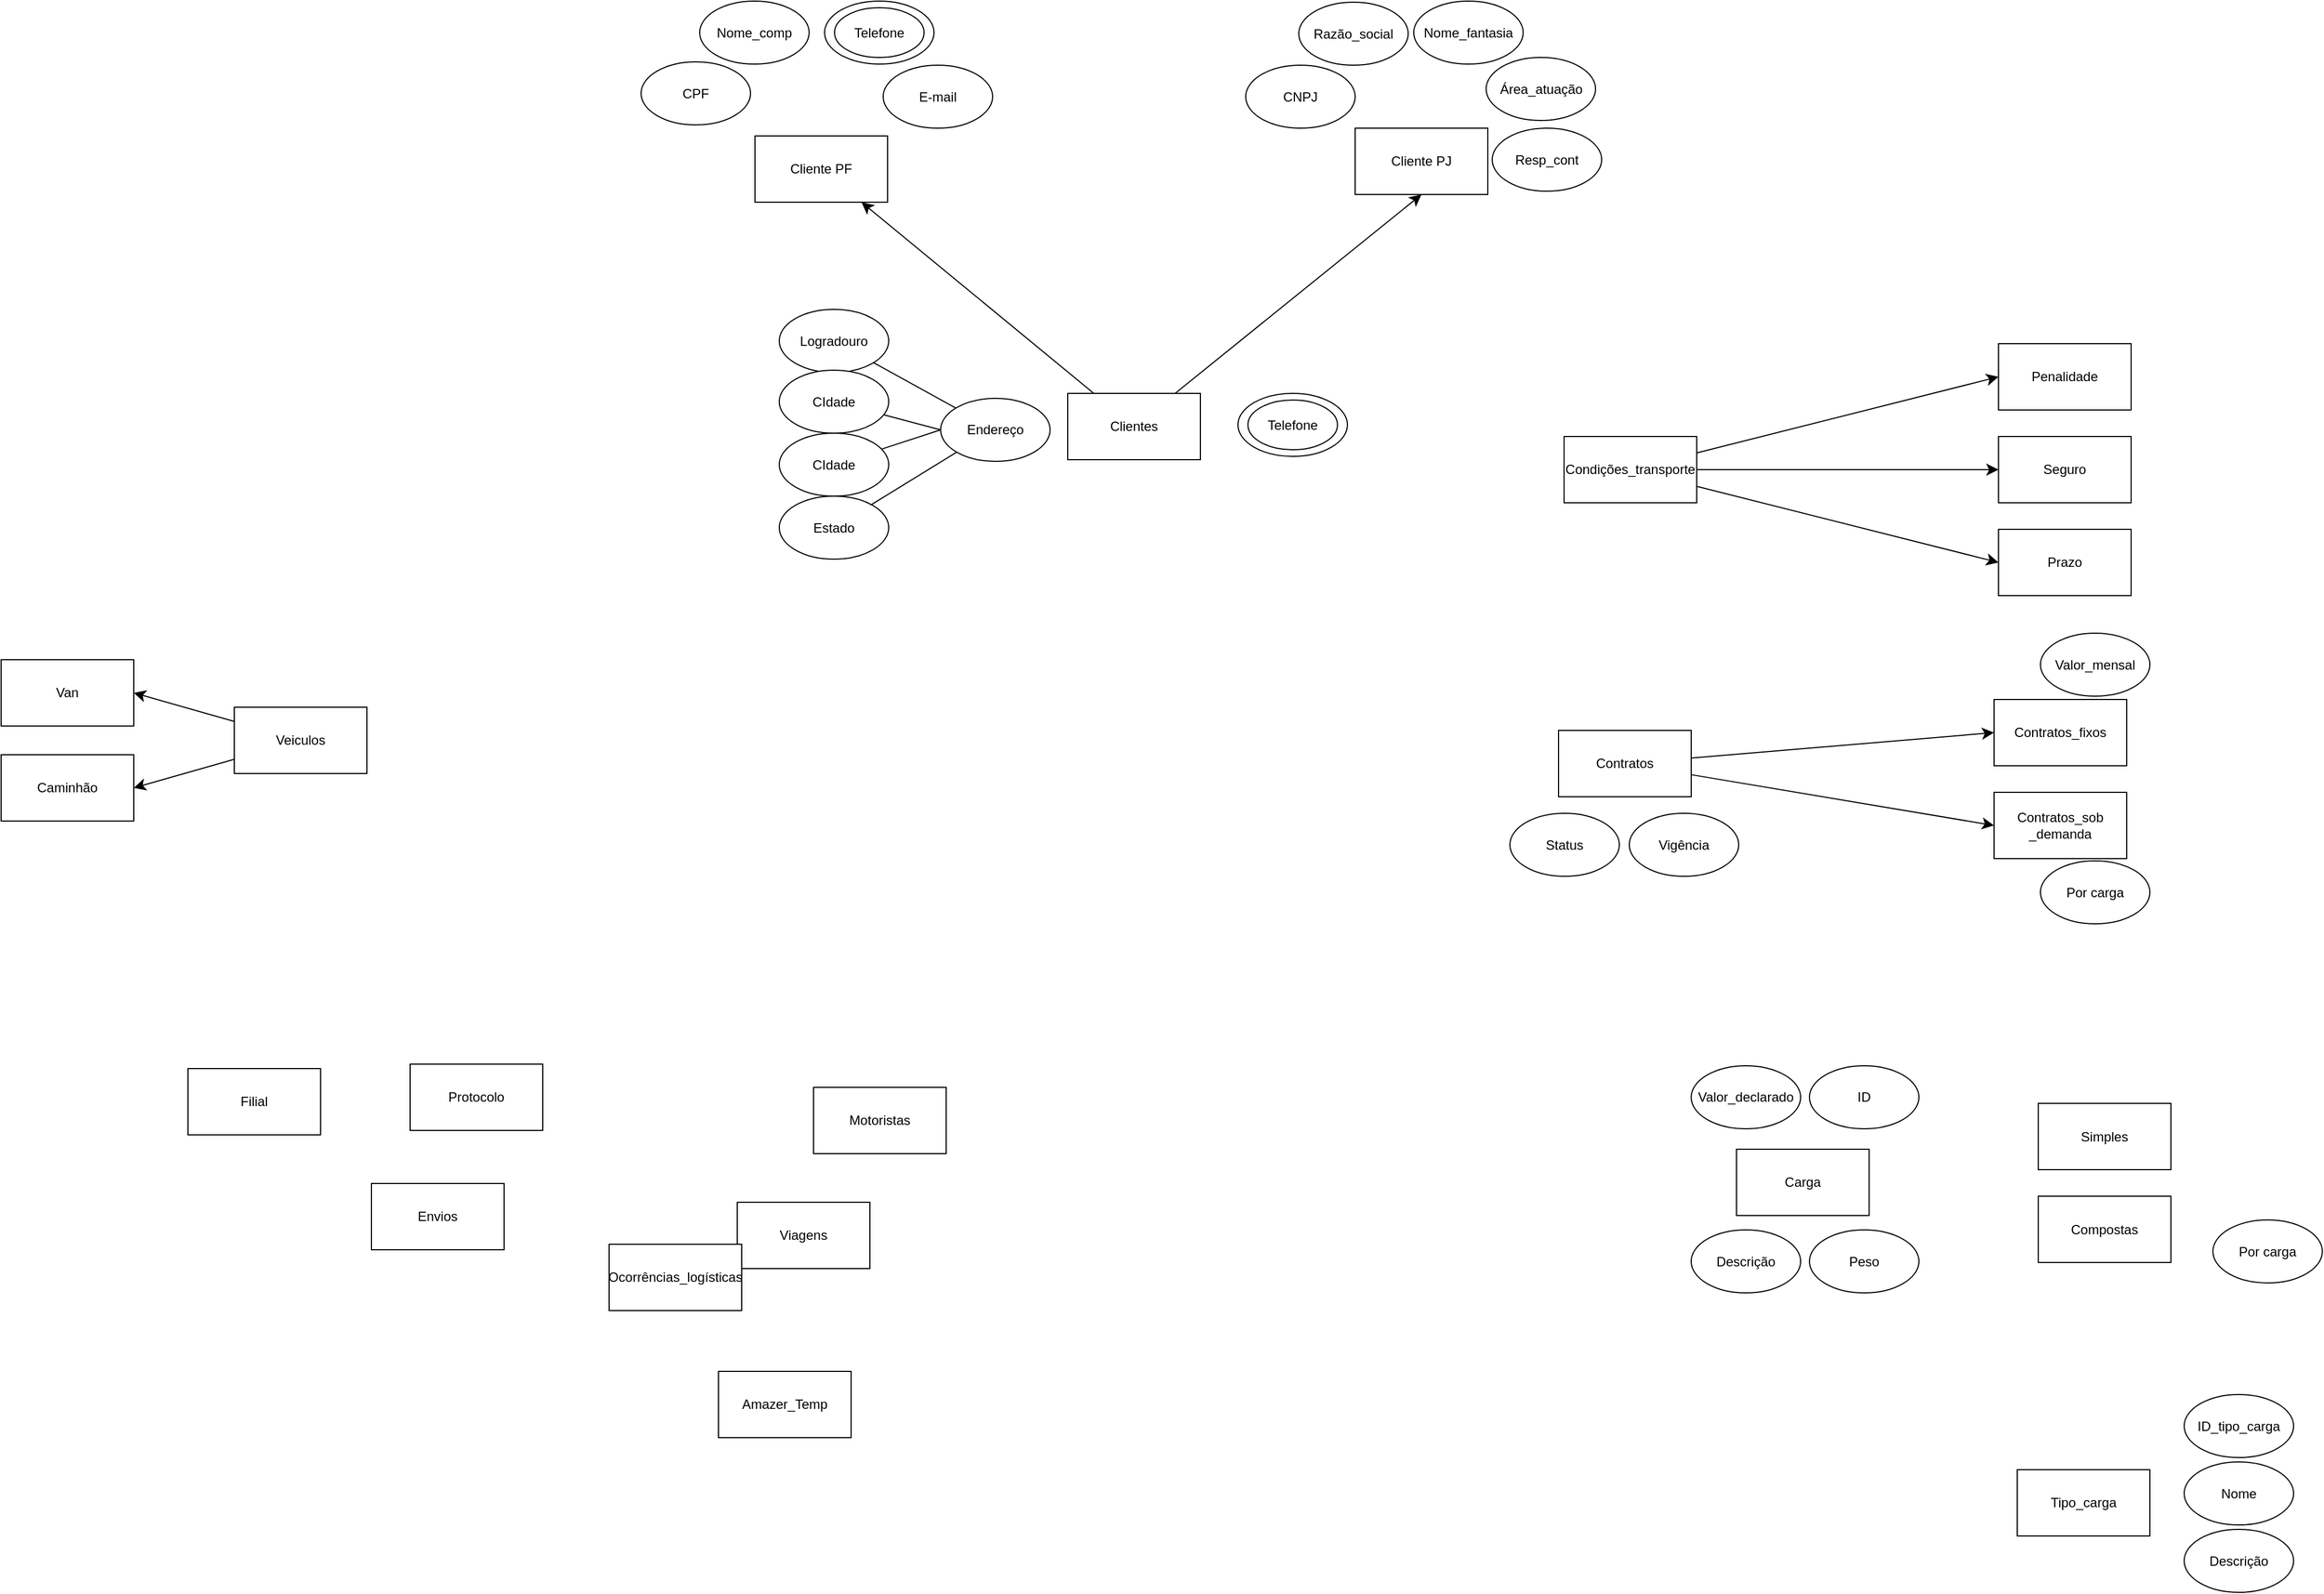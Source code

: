 <mxfile version="26.2.14">
  <diagram name="Página-1" id="iTK0nIs8eEKl5HLrY0HY">
    <mxGraphModel dx="2386" dy="1603" grid="0" gridSize="10" guides="1" tooltips="1" connect="1" arrows="1" fold="1" page="0" pageScale="1" pageWidth="827" pageHeight="1169" math="0" shadow="0">
      <root>
        <mxCell id="0" />
        <mxCell id="1" parent="0" />
        <mxCell id="TubKobpjzzUn3Yk9qgdD-2" value="Cliente PF" style="rounded=0;whiteSpace=wrap;html=1;" vertex="1" parent="1">
          <mxGeometry x="-49" y="-280" width="120" height="60" as="geometry" />
        </mxCell>
        <mxCell id="TubKobpjzzUn3Yk9qgdD-3" value="Cliente PJ" style="rounded=0;whiteSpace=wrap;html=1;" vertex="1" parent="1">
          <mxGeometry x="494" y="-287" width="120" height="60" as="geometry" />
        </mxCell>
        <mxCell id="TubKobpjzzUn3Yk9qgdD-75" style="edgeStyle=none;curved=1;rounded=0;orthogonalLoop=1;jettySize=auto;html=1;entryX=0;entryY=0.5;entryDx=0;entryDy=0;fontSize=12;startSize=8;endSize=8;" edge="1" parent="1" source="TubKobpjzzUn3Yk9qgdD-4" target="TubKobpjzzUn3Yk9qgdD-73">
          <mxGeometry relative="1" as="geometry" />
        </mxCell>
        <mxCell id="TubKobpjzzUn3Yk9qgdD-76" style="edgeStyle=none;curved=1;rounded=0;orthogonalLoop=1;jettySize=auto;html=1;entryX=0;entryY=0.5;entryDx=0;entryDy=0;fontSize=12;startSize=8;endSize=8;" edge="1" parent="1" source="TubKobpjzzUn3Yk9qgdD-4" target="TubKobpjzzUn3Yk9qgdD-74">
          <mxGeometry relative="1" as="geometry" />
        </mxCell>
        <mxCell id="TubKobpjzzUn3Yk9qgdD-4" value="Contratos" style="rounded=0;whiteSpace=wrap;html=1;" vertex="1" parent="1">
          <mxGeometry x="678" y="258" width="120" height="60" as="geometry" />
        </mxCell>
        <mxCell id="TubKobpjzzUn3Yk9qgdD-105" style="edgeStyle=none;curved=1;rounded=0;orthogonalLoop=1;jettySize=auto;html=1;entryX=1;entryY=0.5;entryDx=0;entryDy=0;fontSize=12;startSize=8;endSize=8;" edge="1" parent="1" source="TubKobpjzzUn3Yk9qgdD-5" target="TubKobpjzzUn3Yk9qgdD-103">
          <mxGeometry relative="1" as="geometry" />
        </mxCell>
        <mxCell id="TubKobpjzzUn3Yk9qgdD-106" style="edgeStyle=none;curved=1;rounded=0;orthogonalLoop=1;jettySize=auto;html=1;entryX=1;entryY=0.5;entryDx=0;entryDy=0;fontSize=12;startSize=8;endSize=8;" edge="1" parent="1" source="TubKobpjzzUn3Yk9qgdD-5" target="TubKobpjzzUn3Yk9qgdD-104">
          <mxGeometry relative="1" as="geometry" />
        </mxCell>
        <mxCell id="TubKobpjzzUn3Yk9qgdD-5" value="Veiculos" style="rounded=0;whiteSpace=wrap;html=1;" vertex="1" parent="1">
          <mxGeometry x="-520" y="237" width="120" height="60" as="geometry" />
        </mxCell>
        <mxCell id="TubKobpjzzUn3Yk9qgdD-6" value="Motoristas" style="rounded=0;whiteSpace=wrap;html=1;" vertex="1" parent="1">
          <mxGeometry x="4" y="581" width="120" height="60" as="geometry" />
        </mxCell>
        <mxCell id="TubKobpjzzUn3Yk9qgdD-7" value="Viagens" style="rounded=0;whiteSpace=wrap;html=1;" vertex="1" parent="1">
          <mxGeometry x="-65" y="685" width="120" height="60" as="geometry" />
        </mxCell>
        <mxCell id="TubKobpjzzUn3Yk9qgdD-8" value="Filial" style="rounded=0;whiteSpace=wrap;html=1;" vertex="1" parent="1">
          <mxGeometry x="-562" y="564" width="120" height="60" as="geometry" />
        </mxCell>
        <mxCell id="TubKobpjzzUn3Yk9qgdD-10" value="Amazer_Temp" style="rounded=0;whiteSpace=wrap;html=1;" vertex="1" parent="1">
          <mxGeometry x="-82" y="838" width="120" height="60" as="geometry" />
        </mxCell>
        <mxCell id="TubKobpjzzUn3Yk9qgdD-11" value="Ocorrências_logísticas" style="rounded=0;whiteSpace=wrap;html=1;" vertex="1" parent="1">
          <mxGeometry x="-181" y="723" width="120" height="60" as="geometry" />
        </mxCell>
        <mxCell id="TubKobpjzzUn3Yk9qgdD-12" value="Envios" style="rounded=0;whiteSpace=wrap;html=1;" vertex="1" parent="1">
          <mxGeometry x="-396" y="668" width="120" height="60" as="geometry" />
        </mxCell>
        <mxCell id="TubKobpjzzUn3Yk9qgdD-13" value="Endereço" style="ellipse;whiteSpace=wrap;html=1;" vertex="1" parent="1">
          <mxGeometry x="119" y="-42.5" width="99" height="57" as="geometry" />
        </mxCell>
        <mxCell id="TubKobpjzzUn3Yk9qgdD-14" value="E-mail" style="ellipse;whiteSpace=wrap;html=1;" vertex="1" parent="1">
          <mxGeometry x="67" y="-344" width="99" height="57" as="geometry" />
        </mxCell>
        <mxCell id="TubKobpjzzUn3Yk9qgdD-15" value="" style="ellipse;whiteSpace=wrap;html=1;" vertex="1" parent="1">
          <mxGeometry x="14" y="-402" width="99" height="57" as="geometry" />
        </mxCell>
        <mxCell id="TubKobpjzzUn3Yk9qgdD-16" value="Telefone" style="ellipse;whiteSpace=wrap;html=1;" vertex="1" parent="1">
          <mxGeometry x="23" y="-396" width="81" height="45" as="geometry" />
        </mxCell>
        <mxCell id="TubKobpjzzUn3Yk9qgdD-17" value="Nome_comp" style="ellipse;whiteSpace=wrap;html=1;" vertex="1" parent="1">
          <mxGeometry x="-99" y="-402" width="99" height="57" as="geometry" />
        </mxCell>
        <mxCell id="TubKobpjzzUn3Yk9qgdD-18" value="CPF" style="ellipse;whiteSpace=wrap;html=1;" vertex="1" parent="1">
          <mxGeometry x="-152" y="-347" width="99" height="57" as="geometry" />
        </mxCell>
        <mxCell id="TubKobpjzzUn3Yk9qgdD-23" style="rounded=0;orthogonalLoop=1;jettySize=auto;html=1;fontSize=12;startSize=8;endSize=8;endArrow=none;startFill=0;" edge="1" parent="1" source="TubKobpjzzUn3Yk9qgdD-19" target="TubKobpjzzUn3Yk9qgdD-13">
          <mxGeometry relative="1" as="geometry" />
        </mxCell>
        <mxCell id="TubKobpjzzUn3Yk9qgdD-19" value="Logradouro" style="ellipse;whiteSpace=wrap;html=1;" vertex="1" parent="1">
          <mxGeometry x="-27" y="-123" width="99" height="57" as="geometry" />
        </mxCell>
        <mxCell id="TubKobpjzzUn3Yk9qgdD-24" style="rounded=0;orthogonalLoop=1;jettySize=auto;html=1;entryX=0;entryY=0.5;entryDx=0;entryDy=0;fontSize=12;startSize=8;endSize=8;endArrow=none;startFill=0;" edge="1" parent="1" source="TubKobpjzzUn3Yk9qgdD-20" target="TubKobpjzzUn3Yk9qgdD-13">
          <mxGeometry relative="1" as="geometry" />
        </mxCell>
        <mxCell id="TubKobpjzzUn3Yk9qgdD-20" value="CIdade" style="ellipse;whiteSpace=wrap;html=1;" vertex="1" parent="1">
          <mxGeometry x="-27" y="-68" width="99" height="57" as="geometry" />
        </mxCell>
        <mxCell id="TubKobpjzzUn3Yk9qgdD-25" style="rounded=0;orthogonalLoop=1;jettySize=auto;html=1;entryX=0;entryY=0.5;entryDx=0;entryDy=0;fontSize=12;startSize=8;endSize=8;endArrow=none;startFill=0;" edge="1" parent="1" source="TubKobpjzzUn3Yk9qgdD-21" target="TubKobpjzzUn3Yk9qgdD-13">
          <mxGeometry relative="1" as="geometry" />
        </mxCell>
        <mxCell id="TubKobpjzzUn3Yk9qgdD-21" value="CIdade" style="ellipse;whiteSpace=wrap;html=1;" vertex="1" parent="1">
          <mxGeometry x="-27" y="-11" width="99" height="57" as="geometry" />
        </mxCell>
        <mxCell id="TubKobpjzzUn3Yk9qgdD-26" style="rounded=0;orthogonalLoop=1;jettySize=auto;html=1;entryX=0;entryY=1;entryDx=0;entryDy=0;fontSize=12;startSize=8;endSize=8;endArrow=none;startFill=0;" edge="1" parent="1" source="TubKobpjzzUn3Yk9qgdD-22" target="TubKobpjzzUn3Yk9qgdD-13">
          <mxGeometry relative="1" as="geometry" />
        </mxCell>
        <mxCell id="TubKobpjzzUn3Yk9qgdD-22" value="Estado" style="ellipse;whiteSpace=wrap;html=1;" vertex="1" parent="1">
          <mxGeometry x="-27" y="46" width="99" height="57" as="geometry" />
        </mxCell>
        <mxCell id="TubKobpjzzUn3Yk9qgdD-27" value="CNPJ" style="ellipse;whiteSpace=wrap;html=1;" vertex="1" parent="1">
          <mxGeometry x="395" y="-344" width="99" height="57" as="geometry" />
        </mxCell>
        <mxCell id="TubKobpjzzUn3Yk9qgdD-28" value="Razão_social" style="ellipse;whiteSpace=wrap;html=1;" vertex="1" parent="1">
          <mxGeometry x="443" y="-401" width="99" height="57" as="geometry" />
        </mxCell>
        <mxCell id="TubKobpjzzUn3Yk9qgdD-29" value="Nome_fantasia" style="ellipse;whiteSpace=wrap;html=1;" vertex="1" parent="1">
          <mxGeometry x="547" y="-402" width="99" height="57" as="geometry" />
        </mxCell>
        <mxCell id="TubKobpjzzUn3Yk9qgdD-30" value="Área_atuação" style="ellipse;whiteSpace=wrap;html=1;" vertex="1" parent="1">
          <mxGeometry x="612.5" y="-351" width="99" height="57" as="geometry" />
        </mxCell>
        <mxCell id="TubKobpjzzUn3Yk9qgdD-34" value="Protocolo" style="rounded=0;whiteSpace=wrap;html=1;" vertex="1" parent="1">
          <mxGeometry x="-361" y="560" width="120" height="60" as="geometry" />
        </mxCell>
        <mxCell id="TubKobpjzzUn3Yk9qgdD-35" value="" style="ellipse;whiteSpace=wrap;html=1;" vertex="1" parent="1">
          <mxGeometry x="388" y="-47" width="99" height="57" as="geometry" />
        </mxCell>
        <mxCell id="TubKobpjzzUn3Yk9qgdD-36" value="Telefone" style="ellipse;whiteSpace=wrap;html=1;" vertex="1" parent="1">
          <mxGeometry x="397" y="-41" width="81" height="45" as="geometry" />
        </mxCell>
        <mxCell id="TubKobpjzzUn3Yk9qgdD-53" style="edgeStyle=none;curved=1;rounded=0;orthogonalLoop=1;jettySize=auto;html=1;fontSize=12;startSize=8;endSize=8;" edge="1" parent="1" source="TubKobpjzzUn3Yk9qgdD-52" target="TubKobpjzzUn3Yk9qgdD-2">
          <mxGeometry relative="1" as="geometry" />
        </mxCell>
        <mxCell id="TubKobpjzzUn3Yk9qgdD-54" style="edgeStyle=none;curved=1;rounded=0;orthogonalLoop=1;jettySize=auto;html=1;entryX=0.5;entryY=1;entryDx=0;entryDy=0;fontSize=12;startSize=8;endSize=8;" edge="1" parent="1" source="TubKobpjzzUn3Yk9qgdD-52" target="TubKobpjzzUn3Yk9qgdD-3">
          <mxGeometry relative="1" as="geometry" />
        </mxCell>
        <mxCell id="TubKobpjzzUn3Yk9qgdD-52" value="Clientes" style="rounded=0;whiteSpace=wrap;html=1;" vertex="1" parent="1">
          <mxGeometry x="234" y="-47" width="120" height="60" as="geometry" />
        </mxCell>
        <mxCell id="TubKobpjzzUn3Yk9qgdD-55" value="Resp_cont" style="ellipse;whiteSpace=wrap;html=1;" vertex="1" parent="1">
          <mxGeometry x="618" y="-287" width="99" height="57" as="geometry" />
        </mxCell>
        <mxCell id="TubKobpjzzUn3Yk9qgdD-64" value="Vigência" style="ellipse;whiteSpace=wrap;html=1;" vertex="1" parent="1">
          <mxGeometry x="742" y="333" width="99" height="57" as="geometry" />
        </mxCell>
        <mxCell id="TubKobpjzzUn3Yk9qgdD-65" value="Valor_mensal" style="ellipse;whiteSpace=wrap;html=1;" vertex="1" parent="1">
          <mxGeometry x="1114" y="170" width="99" height="57" as="geometry" />
        </mxCell>
        <mxCell id="TubKobpjzzUn3Yk9qgdD-66" value="Status" style="ellipse;whiteSpace=wrap;html=1;" vertex="1" parent="1">
          <mxGeometry x="634" y="333" width="99" height="57" as="geometry" />
        </mxCell>
        <mxCell id="TubKobpjzzUn3Yk9qgdD-68" value="Carga" style="rounded=0;whiteSpace=wrap;html=1;" vertex="1" parent="1">
          <mxGeometry x="839" y="637" width="120" height="60" as="geometry" />
        </mxCell>
        <mxCell id="TubKobpjzzUn3Yk9qgdD-70" value="Descrição" style="ellipse;whiteSpace=wrap;html=1;" vertex="1" parent="1">
          <mxGeometry x="798" y="710" width="99" height="57" as="geometry" />
        </mxCell>
        <mxCell id="TubKobpjzzUn3Yk9qgdD-71" value="ID" style="ellipse;whiteSpace=wrap;html=1;" vertex="1" parent="1">
          <mxGeometry x="905" y="561.5" width="99" height="57" as="geometry" />
        </mxCell>
        <mxCell id="TubKobpjzzUn3Yk9qgdD-72" value="Peso" style="ellipse;whiteSpace=wrap;html=1;" vertex="1" parent="1">
          <mxGeometry x="905" y="710" width="99" height="57" as="geometry" />
        </mxCell>
        <mxCell id="TubKobpjzzUn3Yk9qgdD-73" value="Contratos_fixos" style="rounded=0;whiteSpace=wrap;html=1;" vertex="1" parent="1">
          <mxGeometry x="1072" y="230" width="120" height="60" as="geometry" />
        </mxCell>
        <mxCell id="TubKobpjzzUn3Yk9qgdD-74" value="Contratos_sob&lt;div&gt;_demanda&lt;/div&gt;" style="rounded=0;whiteSpace=wrap;html=1;" vertex="1" parent="1">
          <mxGeometry x="1072" y="314" width="120" height="60" as="geometry" />
        </mxCell>
        <mxCell id="TubKobpjzzUn3Yk9qgdD-77" value="Por carga" style="ellipse;whiteSpace=wrap;html=1;" vertex="1" parent="1">
          <mxGeometry x="1114" y="376" width="99" height="57" as="geometry" />
        </mxCell>
        <mxCell id="TubKobpjzzUn3Yk9qgdD-85" style="edgeStyle=none;curved=1;rounded=0;orthogonalLoop=1;jettySize=auto;html=1;entryX=0;entryY=0.5;entryDx=0;entryDy=0;fontSize=12;startSize=8;endSize=8;" edge="1" parent="1" source="TubKobpjzzUn3Yk9qgdD-78" target="TubKobpjzzUn3Yk9qgdD-83">
          <mxGeometry relative="1" as="geometry" />
        </mxCell>
        <mxCell id="TubKobpjzzUn3Yk9qgdD-86" style="edgeStyle=none;curved=1;rounded=0;orthogonalLoop=1;jettySize=auto;html=1;fontSize=12;startSize=8;endSize=8;" edge="1" parent="1" source="TubKobpjzzUn3Yk9qgdD-78" target="TubKobpjzzUn3Yk9qgdD-81">
          <mxGeometry relative="1" as="geometry" />
        </mxCell>
        <mxCell id="TubKobpjzzUn3Yk9qgdD-87" style="edgeStyle=none;curved=1;rounded=0;orthogonalLoop=1;jettySize=auto;html=1;entryX=0;entryY=0.5;entryDx=0;entryDy=0;fontSize=12;startSize=8;endSize=8;" edge="1" parent="1" source="TubKobpjzzUn3Yk9qgdD-78" target="TubKobpjzzUn3Yk9qgdD-82">
          <mxGeometry relative="1" as="geometry" />
        </mxCell>
        <mxCell id="TubKobpjzzUn3Yk9qgdD-78" value="Condições_transporte" style="rounded=0;whiteSpace=wrap;html=1;" vertex="1" parent="1">
          <mxGeometry x="683" y="-8" width="120" height="60" as="geometry" />
        </mxCell>
        <mxCell id="TubKobpjzzUn3Yk9qgdD-81" value="Seguro" style="rounded=0;whiteSpace=wrap;html=1;" vertex="1" parent="1">
          <mxGeometry x="1076" y="-8" width="120" height="60" as="geometry" />
        </mxCell>
        <mxCell id="TubKobpjzzUn3Yk9qgdD-82" value="Prazo" style="rounded=0;whiteSpace=wrap;html=1;" vertex="1" parent="1">
          <mxGeometry x="1076" y="76" width="120" height="60" as="geometry" />
        </mxCell>
        <mxCell id="TubKobpjzzUn3Yk9qgdD-83" value="Penalidade" style="rounded=0;whiteSpace=wrap;html=1;" vertex="1" parent="1">
          <mxGeometry x="1076" y="-92" width="120" height="60" as="geometry" />
        </mxCell>
        <mxCell id="TubKobpjzzUn3Yk9qgdD-84" style="edgeStyle=none;curved=1;rounded=0;orthogonalLoop=1;jettySize=auto;html=1;exitX=1;exitY=1;exitDx=0;exitDy=0;fontSize=12;startSize=8;endSize=8;" edge="1" parent="1" source="TubKobpjzzUn3Yk9qgdD-72" target="TubKobpjzzUn3Yk9qgdD-72">
          <mxGeometry relative="1" as="geometry" />
        </mxCell>
        <mxCell id="TubKobpjzzUn3Yk9qgdD-88" value="Valor_declarado" style="ellipse;whiteSpace=wrap;html=1;" vertex="1" parent="1">
          <mxGeometry x="798" y="561.5" width="99" height="57" as="geometry" />
        </mxCell>
        <mxCell id="TubKobpjzzUn3Yk9qgdD-89" value="Simples" style="rounded=0;whiteSpace=wrap;html=1;" vertex="1" parent="1">
          <mxGeometry x="1112" y="595.5" width="120" height="60" as="geometry" />
        </mxCell>
        <mxCell id="TubKobpjzzUn3Yk9qgdD-90" value="Compostas" style="rounded=0;whiteSpace=wrap;html=1;" vertex="1" parent="1">
          <mxGeometry x="1112" y="679.5" width="120" height="60" as="geometry" />
        </mxCell>
        <mxCell id="TubKobpjzzUn3Yk9qgdD-91" value="Por carga" style="ellipse;whiteSpace=wrap;html=1;" vertex="1" parent="1">
          <mxGeometry x="1270" y="701" width="99" height="57" as="geometry" />
        </mxCell>
        <mxCell id="TubKobpjzzUn3Yk9qgdD-92" value="ID_tipo_carga" style="ellipse;whiteSpace=wrap;html=1;" vertex="1" parent="1">
          <mxGeometry x="1244" y="859" width="99" height="57" as="geometry" />
        </mxCell>
        <mxCell id="TubKobpjzzUn3Yk9qgdD-94" value="Tipo_carga" style="rounded=0;whiteSpace=wrap;html=1;" vertex="1" parent="1">
          <mxGeometry x="1093" y="927" width="120" height="60" as="geometry" />
        </mxCell>
        <mxCell id="TubKobpjzzUn3Yk9qgdD-101" value="Nome" style="ellipse;whiteSpace=wrap;html=1;" vertex="1" parent="1">
          <mxGeometry x="1244" y="920" width="99" height="57" as="geometry" />
        </mxCell>
        <mxCell id="TubKobpjzzUn3Yk9qgdD-102" value="Descrição" style="ellipse;whiteSpace=wrap;html=1;" vertex="1" parent="1">
          <mxGeometry x="1244" y="981" width="99" height="57" as="geometry" />
        </mxCell>
        <mxCell id="TubKobpjzzUn3Yk9qgdD-103" value="Caminhão" style="rounded=0;whiteSpace=wrap;html=1;" vertex="1" parent="1">
          <mxGeometry x="-731" y="280" width="120" height="60" as="geometry" />
        </mxCell>
        <mxCell id="TubKobpjzzUn3Yk9qgdD-104" value="Van" style="rounded=0;whiteSpace=wrap;html=1;" vertex="1" parent="1">
          <mxGeometry x="-731" y="194" width="120" height="60" as="geometry" />
        </mxCell>
      </root>
    </mxGraphModel>
  </diagram>
</mxfile>

